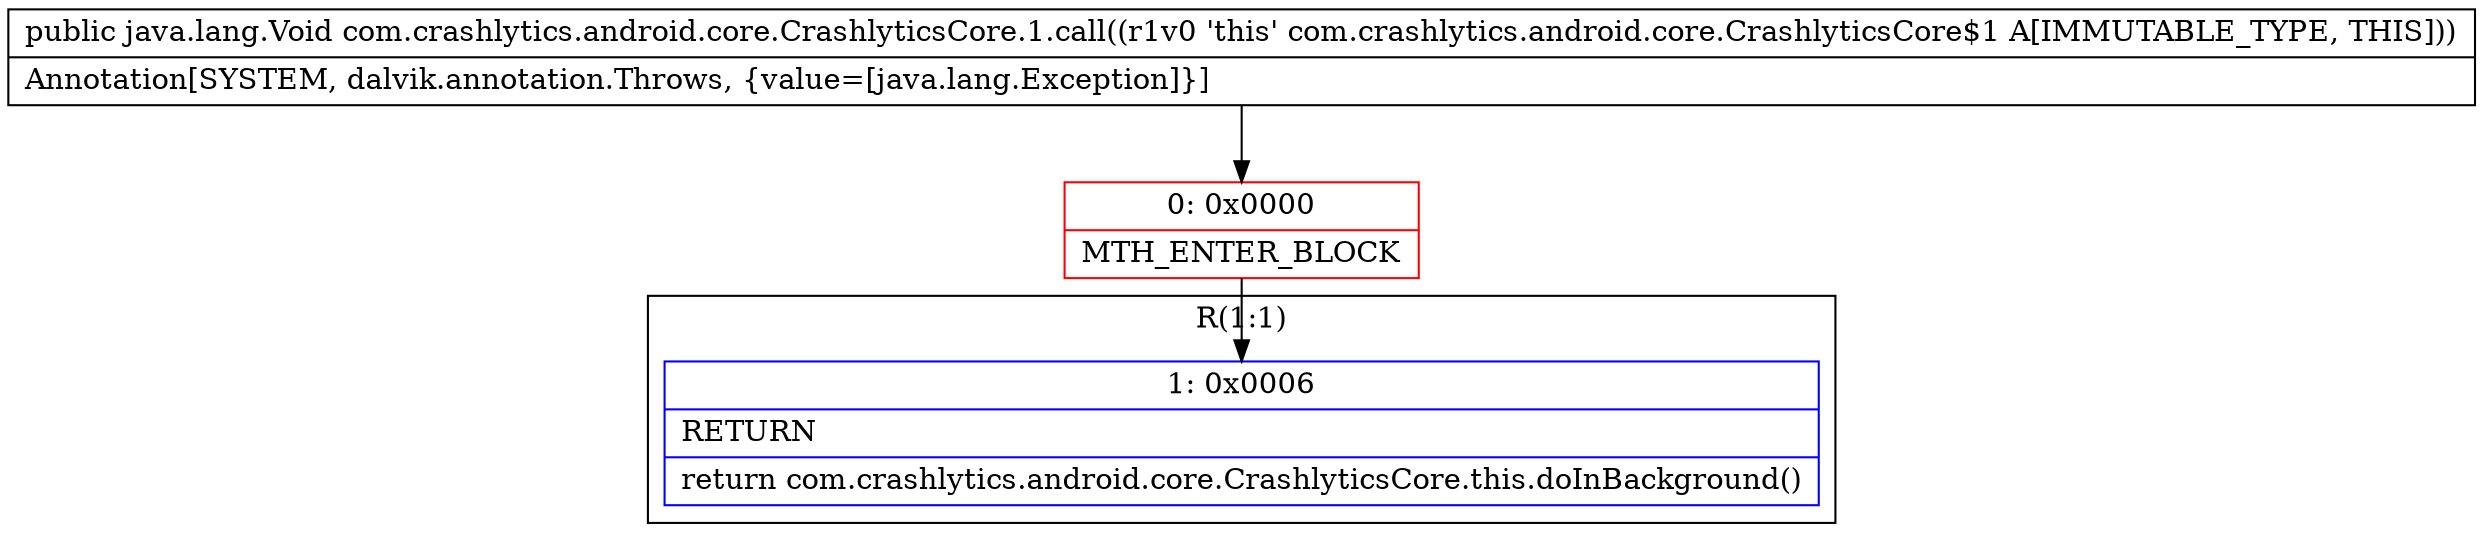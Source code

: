 digraph "CFG forcom.crashlytics.android.core.CrashlyticsCore.1.call()Ljava\/lang\/Void;" {
subgraph cluster_Region_1154694975 {
label = "R(1:1)";
node [shape=record,color=blue];
Node_1 [shape=record,label="{1\:\ 0x0006|RETURN\l|return com.crashlytics.android.core.CrashlyticsCore.this.doInBackground()\l}"];
}
Node_0 [shape=record,color=red,label="{0\:\ 0x0000|MTH_ENTER_BLOCK\l}"];
MethodNode[shape=record,label="{public java.lang.Void com.crashlytics.android.core.CrashlyticsCore.1.call((r1v0 'this' com.crashlytics.android.core.CrashlyticsCore$1 A[IMMUTABLE_TYPE, THIS]))  | Annotation[SYSTEM, dalvik.annotation.Throws, \{value=[java.lang.Exception]\}]\l}"];
MethodNode -> Node_0;
Node_0 -> Node_1;
}

